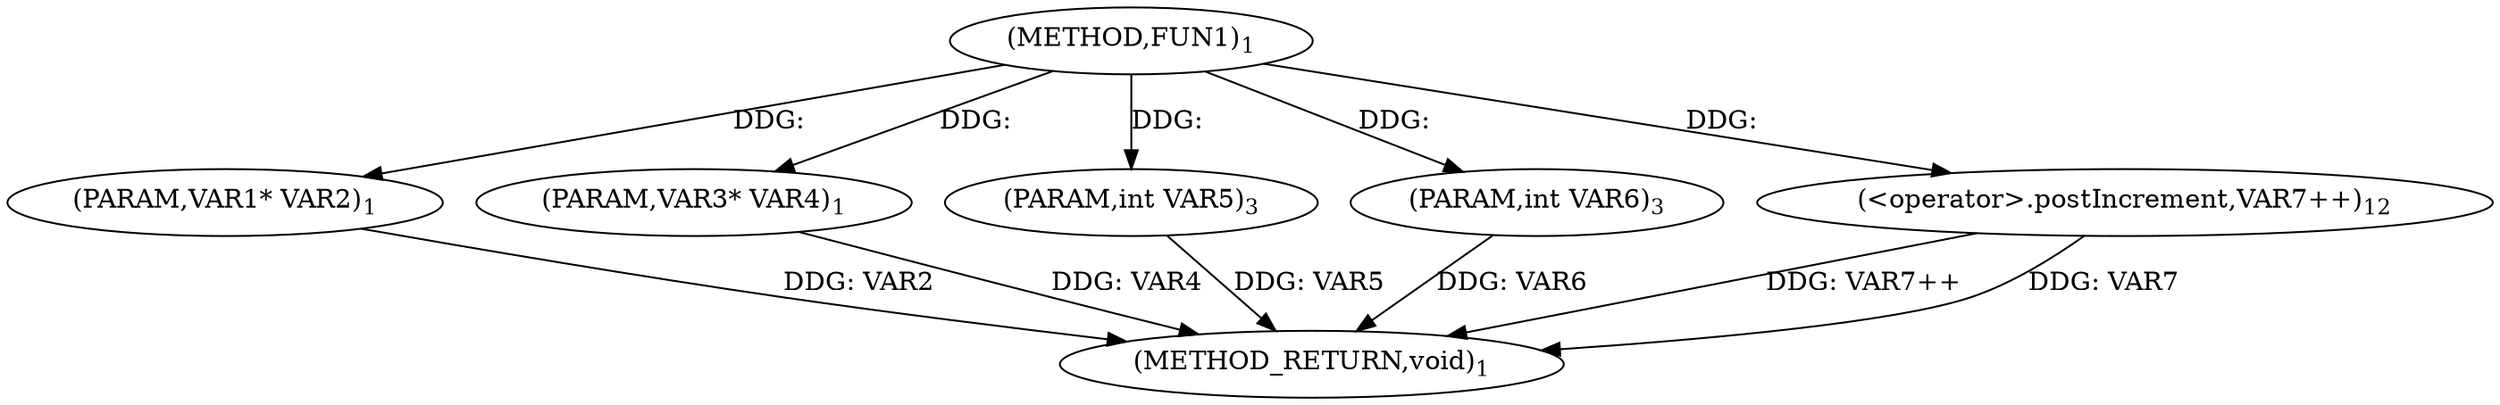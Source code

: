 digraph "FUN1" {  
"9" [label = <(METHOD,FUN1)<SUB>1</SUB>> ]
"17" [label = <(METHOD_RETURN,void)<SUB>1</SUB>> ]
"10" [label = <(PARAM,VAR1* VAR2)<SUB>1</SUB>> ]
"11" [label = <(PARAM,VAR3* VAR4)<SUB>1</SUB>> ]
"12" [label = <(PARAM,int VAR5)<SUB>3</SUB>> ]
"13" [label = <(PARAM,int VAR6)<SUB>3</SUB>> ]
"15" [label = <(&lt;operator&gt;.postIncrement,VAR7++)<SUB>12</SUB>> ]
  "10" -> "17"  [ label = "DDG: VAR2"] 
  "11" -> "17"  [ label = "DDG: VAR4"] 
  "12" -> "17"  [ label = "DDG: VAR5"] 
  "13" -> "17"  [ label = "DDG: VAR6"] 
  "15" -> "17"  [ label = "DDG: VAR7++"] 
  "15" -> "17"  [ label = "DDG: VAR7"] 
  "9" -> "10"  [ label = "DDG: "] 
  "9" -> "11"  [ label = "DDG: "] 
  "9" -> "12"  [ label = "DDG: "] 
  "9" -> "13"  [ label = "DDG: "] 
  "9" -> "15"  [ label = "DDG: "] 
}
